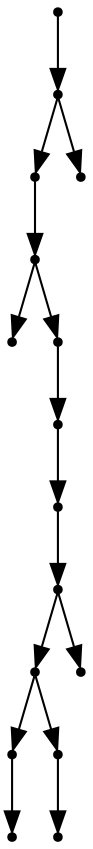 digraph {
  15 [shape=point];
  14 [shape=point];
  12 [shape=point];
  11 [shape=point];
  0 [shape=point];
  10 [shape=point];
  9 [shape=point];
  8 [shape=point];
  7 [shape=point];
  5 [shape=point];
  2 [shape=point];
  1 [shape=point];
  4 [shape=point];
  3 [shape=point];
  6 [shape=point];
  13 [shape=point];
15 -> 14;
14 -> 12;
12 -> 11;
11 -> 0;
11 -> 10;
10 -> 9;
9 -> 8;
8 -> 7;
7 -> 5;
5 -> 2;
2 -> 1;
5 -> 4;
4 -> 3;
7 -> 6;
14 -> 13;
}
